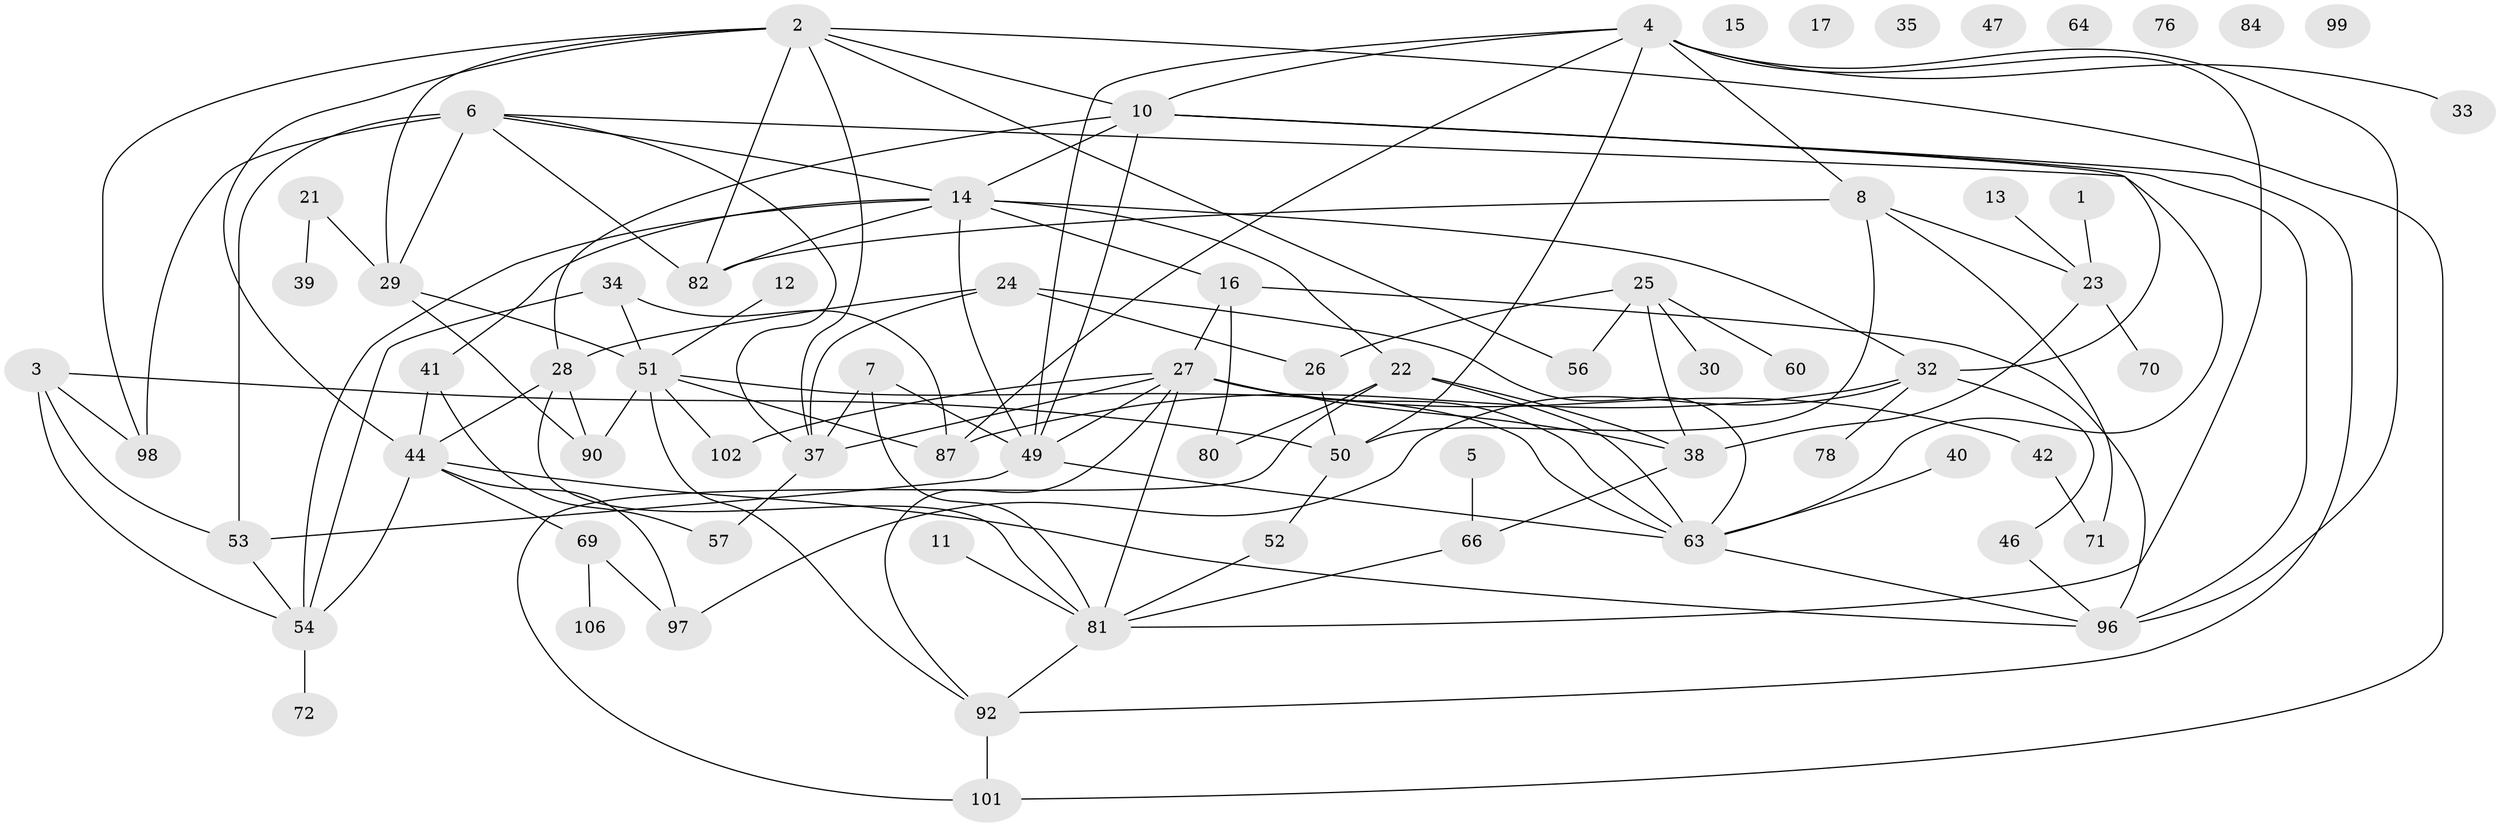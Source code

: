 // original degree distribution, {1: 0.1792452830188679, 7: 0.03773584905660377, 3: 0.25471698113207547, 6: 0.05660377358490566, 4: 0.1792452830188679, 0: 0.0660377358490566, 2: 0.1320754716981132, 5: 0.09433962264150944}
// Generated by graph-tools (version 1.1) at 2025/41/03/06/25 10:41:22]
// undirected, 71 vertices, 121 edges
graph export_dot {
graph [start="1"]
  node [color=gray90,style=filled];
  1;
  2 [super="+58"];
  3 [super="+20"];
  4 [super="+77"];
  5;
  6 [super="+104"];
  7;
  8 [super="+9"];
  10 [super="+18"];
  11;
  12;
  13;
  14 [super="+103"];
  15;
  16 [super="+19"];
  17 [super="+48"];
  21 [super="+65"];
  22 [super="+67"];
  23 [super="+31"];
  24 [super="+36"];
  25 [super="+45"];
  26;
  27 [super="+95"];
  28 [super="+62"];
  29 [super="+100"];
  30;
  32 [super="+79"];
  33;
  34;
  35;
  37 [super="+43"];
  38 [super="+75"];
  39;
  40;
  41;
  42;
  44 [super="+91"];
  46 [super="+73"];
  47;
  49 [super="+55"];
  50 [super="+86"];
  51 [super="+94"];
  52 [super="+61"];
  53 [super="+68"];
  54 [super="+59"];
  56 [super="+83"];
  57 [super="+93"];
  60;
  63 [super="+105"];
  64;
  66 [super="+74"];
  69 [super="+89"];
  70;
  71;
  72;
  76;
  78;
  80;
  81 [super="+85"];
  82;
  84;
  87 [super="+88"];
  90;
  92;
  96;
  97;
  98;
  99;
  101;
  102;
  106;
  1 -- 23;
  2 -- 29;
  2 -- 37;
  2 -- 56;
  2 -- 82;
  2 -- 98;
  2 -- 101;
  2 -- 44;
  2 -- 10;
  3 -- 50;
  3 -- 53;
  3 -- 98;
  3 -- 54;
  4 -- 33;
  4 -- 49;
  4 -- 87;
  4 -- 10;
  4 -- 81;
  4 -- 8;
  4 -- 50;
  4 -- 96;
  5 -- 66;
  6 -- 37;
  6 -- 29;
  6 -- 98;
  6 -- 82;
  6 -- 53;
  6 -- 14;
  6 -- 63;
  7 -- 81;
  7 -- 49;
  7 -- 37;
  8 -- 50;
  8 -- 82;
  8 -- 23;
  8 -- 71;
  10 -- 28;
  10 -- 96;
  10 -- 49;
  10 -- 92;
  10 -- 14;
  10 -- 32;
  11 -- 81;
  12 -- 51;
  13 -- 23;
  14 -- 16;
  14 -- 32;
  14 -- 41;
  14 -- 82;
  14 -- 54;
  14 -- 49;
  14 -- 22;
  16 -- 27;
  16 -- 80;
  16 -- 96;
  21 -- 39;
  21 -- 29;
  22 -- 63;
  22 -- 80;
  22 -- 101;
  22 -- 38;
  23 -- 70;
  23 -- 38;
  24 -- 37;
  24 -- 26;
  24 -- 28 [weight=2];
  24 -- 63;
  25 -- 26;
  25 -- 60;
  25 -- 30;
  25 -- 38;
  25 -- 56;
  26 -- 50;
  27 -- 81;
  27 -- 102 [weight=2];
  27 -- 49;
  27 -- 37;
  27 -- 38;
  27 -- 42;
  27 -- 92;
  27 -- 63;
  28 -- 44;
  28 -- 90;
  28 -- 81;
  29 -- 51 [weight=2];
  29 -- 90;
  32 -- 78;
  32 -- 87;
  32 -- 97;
  32 -- 46;
  34 -- 51;
  34 -- 54;
  34 -- 87;
  37 -- 57;
  38 -- 66;
  40 -- 63;
  41 -- 44;
  41 -- 57;
  42 -- 71;
  44 -- 54;
  44 -- 96;
  44 -- 97;
  44 -- 69;
  46 -- 96;
  49 -- 53;
  49 -- 63;
  50 -- 52;
  51 -- 92;
  51 -- 102;
  51 -- 90;
  51 -- 87;
  51 -- 63;
  52 -- 81;
  53 -- 54;
  54 -- 72;
  63 -- 96;
  66 -- 81;
  69 -- 97;
  69 -- 106;
  81 -- 92;
  92 -- 101;
}
